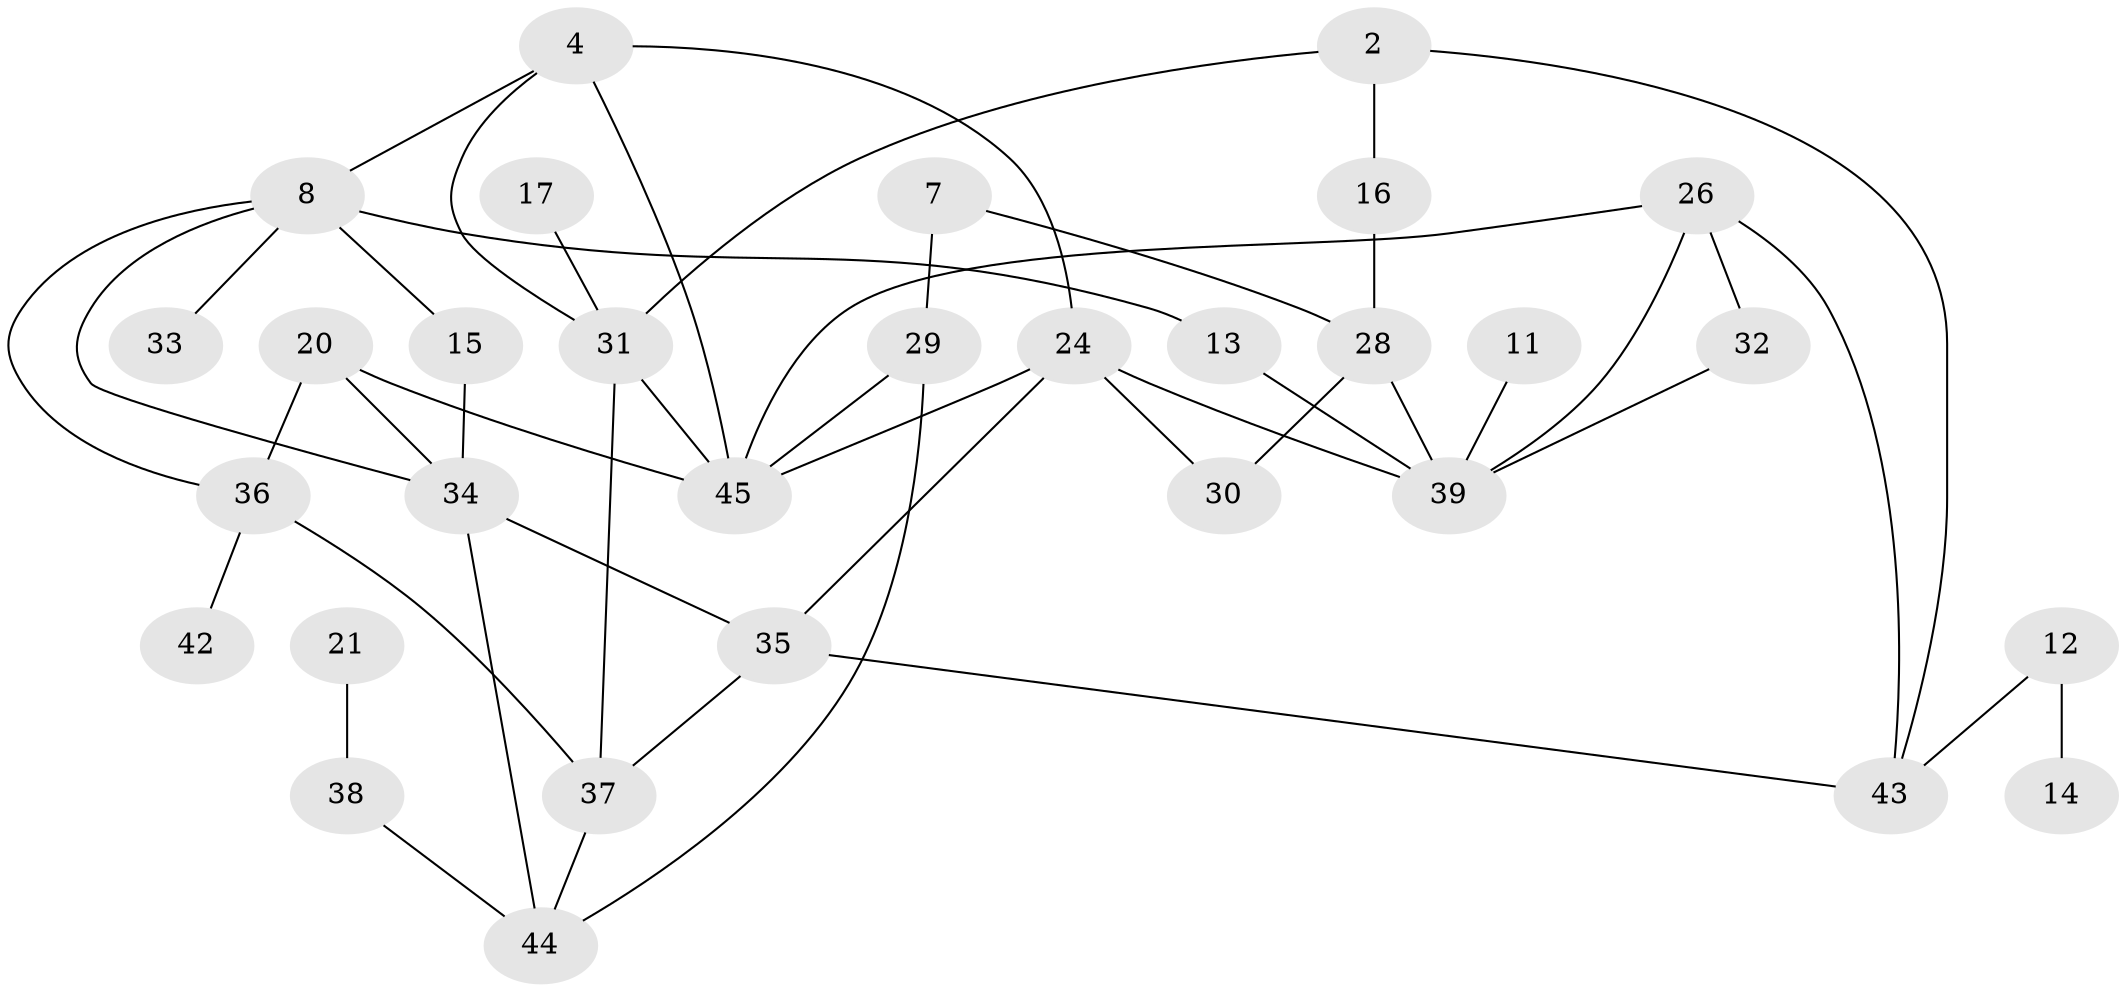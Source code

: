 // original degree distribution, {2: 0.3, 3: 0.2222222222222222, 0: 0.14444444444444443, 5: 0.044444444444444446, 4: 0.1111111111111111, 1: 0.17777777777777778}
// Generated by graph-tools (version 1.1) at 2025/25/03/09/25 03:25:13]
// undirected, 31 vertices, 48 edges
graph export_dot {
graph [start="1"]
  node [color=gray90,style=filled];
  2;
  4;
  7;
  8;
  11;
  12;
  13;
  14;
  15;
  16;
  17;
  20;
  21;
  24;
  26;
  28;
  29;
  30;
  31;
  32;
  33;
  34;
  35;
  36;
  37;
  38;
  39;
  42;
  43;
  44;
  45;
  2 -- 16 [weight=1.0];
  2 -- 31 [weight=1.0];
  2 -- 43 [weight=1.0];
  4 -- 8 [weight=1.0];
  4 -- 24 [weight=1.0];
  4 -- 31 [weight=1.0];
  4 -- 45 [weight=1.0];
  7 -- 28 [weight=1.0];
  7 -- 29 [weight=1.0];
  8 -- 13 [weight=1.0];
  8 -- 15 [weight=2.0];
  8 -- 33 [weight=1.0];
  8 -- 34 [weight=1.0];
  8 -- 36 [weight=1.0];
  11 -- 39 [weight=1.0];
  12 -- 14 [weight=1.0];
  12 -- 43 [weight=1.0];
  13 -- 39 [weight=1.0];
  15 -- 34 [weight=1.0];
  16 -- 28 [weight=1.0];
  17 -- 31 [weight=1.0];
  20 -- 34 [weight=1.0];
  20 -- 36 [weight=1.0];
  20 -- 45 [weight=1.0];
  21 -- 38 [weight=1.0];
  24 -- 30 [weight=1.0];
  24 -- 35 [weight=1.0];
  24 -- 39 [weight=1.0];
  24 -- 45 [weight=1.0];
  26 -- 32 [weight=1.0];
  26 -- 39 [weight=1.0];
  26 -- 43 [weight=1.0];
  26 -- 45 [weight=1.0];
  28 -- 30 [weight=1.0];
  28 -- 39 [weight=1.0];
  29 -- 44 [weight=1.0];
  29 -- 45 [weight=2.0];
  31 -- 37 [weight=1.0];
  31 -- 45 [weight=1.0];
  32 -- 39 [weight=1.0];
  34 -- 35 [weight=1.0];
  34 -- 44 [weight=1.0];
  35 -- 37 [weight=1.0];
  35 -- 43 [weight=1.0];
  36 -- 37 [weight=1.0];
  36 -- 42 [weight=1.0];
  37 -- 44 [weight=1.0];
  38 -- 44 [weight=1.0];
}
